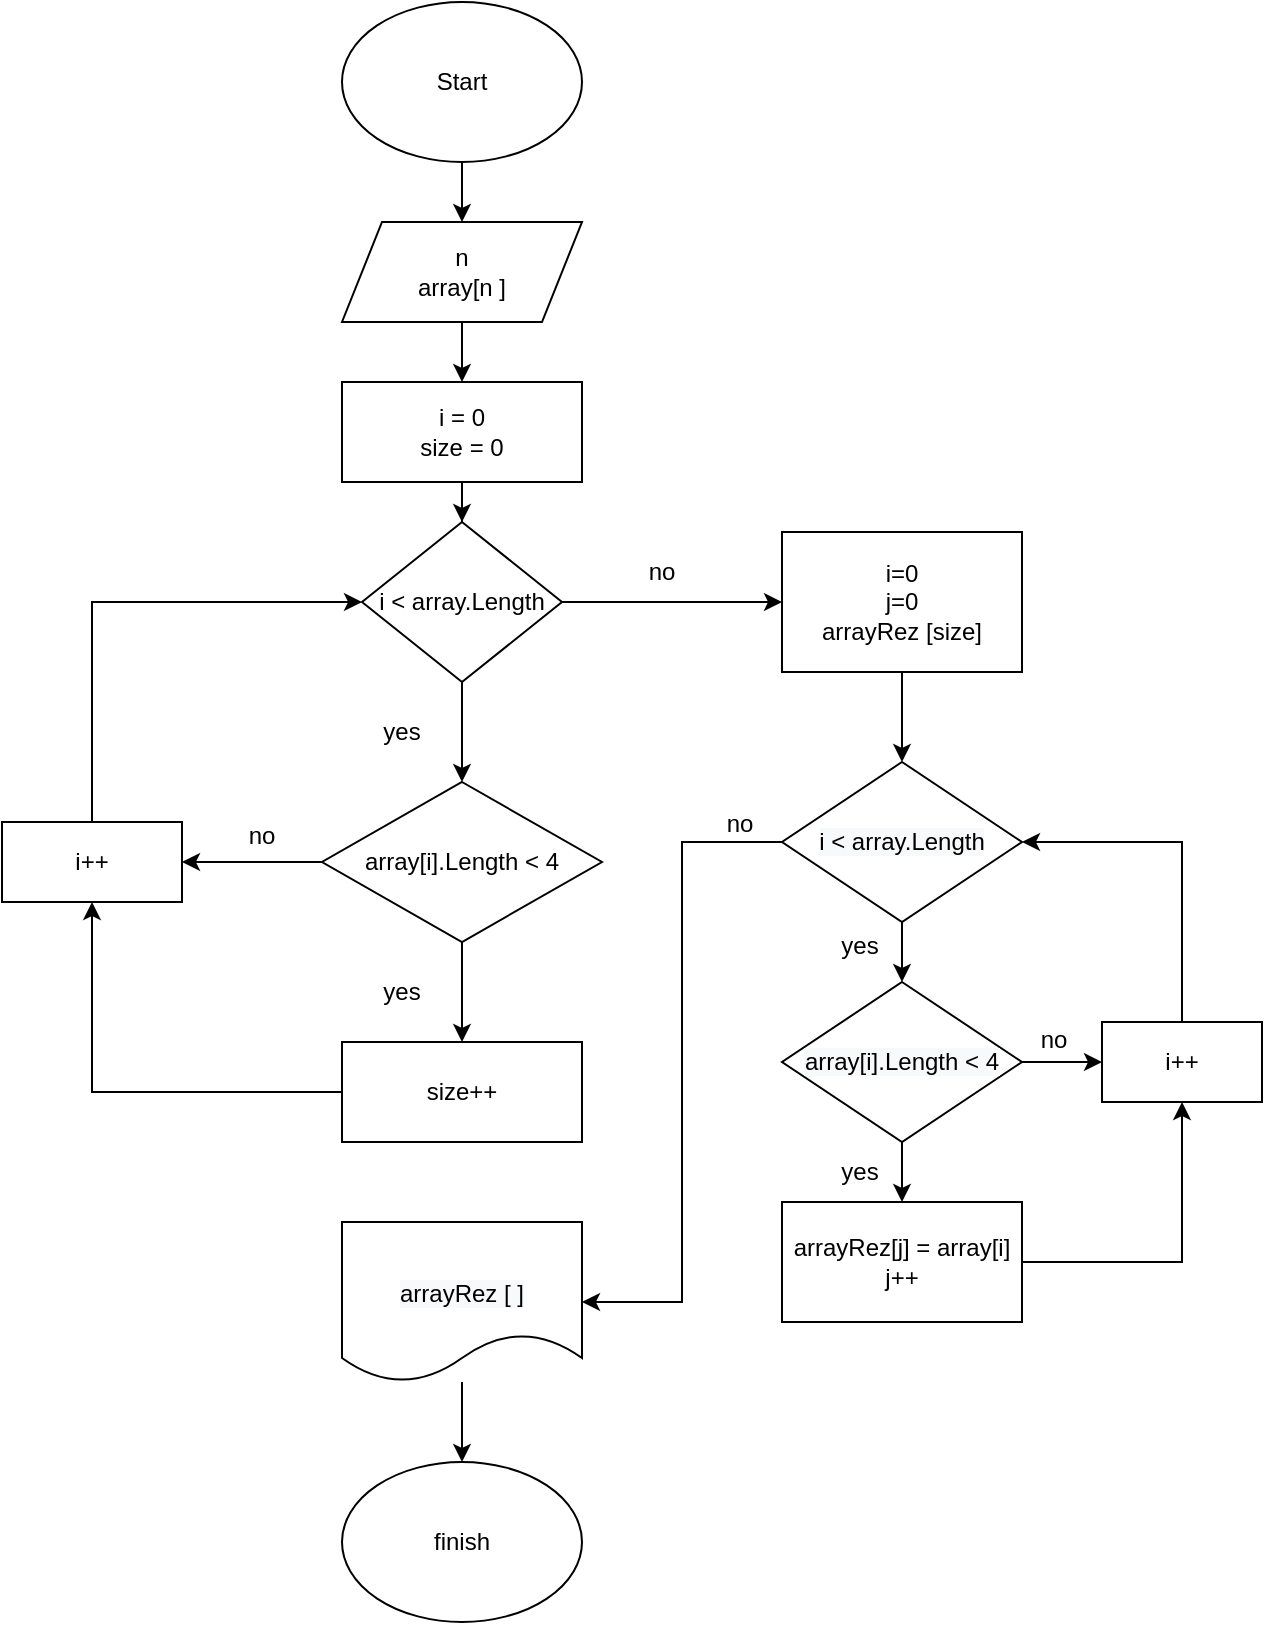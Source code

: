 <mxfile version="19.0.0" type="github"><diagram id="Aluk1R0mCHkNQMA9HjAj" name="Page-1"><mxGraphModel dx="1038" dy="567" grid="1" gridSize="10" guides="1" tooltips="1" connect="1" arrows="1" fold="1" page="1" pageScale="1" pageWidth="827" pageHeight="1169" math="0" shadow="0"><root><mxCell id="0"/><mxCell id="1" parent="0"/><mxCell id="5t4N2xeQEEJI2CGOqrtn-3" style="edgeStyle=orthogonalEdgeStyle;rounded=0;orthogonalLoop=1;jettySize=auto;html=1;entryX=0.5;entryY=0;entryDx=0;entryDy=0;" edge="1" parent="1" source="5t4N2xeQEEJI2CGOqrtn-1" target="5t4N2xeQEEJI2CGOqrtn-2"><mxGeometry relative="1" as="geometry"/></mxCell><mxCell id="5t4N2xeQEEJI2CGOqrtn-1" value="Start" style="ellipse;whiteSpace=wrap;html=1;" vertex="1" parent="1"><mxGeometry x="340" y="30" width="120" height="80" as="geometry"/></mxCell><mxCell id="5t4N2xeQEEJI2CGOqrtn-5" style="edgeStyle=orthogonalEdgeStyle;rounded=0;orthogonalLoop=1;jettySize=auto;html=1;entryX=0.5;entryY=0;entryDx=0;entryDy=0;" edge="1" parent="1" source="5t4N2xeQEEJI2CGOqrtn-2" target="5t4N2xeQEEJI2CGOqrtn-4"><mxGeometry relative="1" as="geometry"/></mxCell><mxCell id="5t4N2xeQEEJI2CGOqrtn-2" value="n&lt;br&gt;array[n ]" style="shape=parallelogram;perimeter=parallelogramPerimeter;whiteSpace=wrap;html=1;fixedSize=1;" vertex="1" parent="1"><mxGeometry x="340" y="140" width="120" height="50" as="geometry"/></mxCell><mxCell id="5t4N2xeQEEJI2CGOqrtn-7" style="edgeStyle=orthogonalEdgeStyle;rounded=0;orthogonalLoop=1;jettySize=auto;html=1;entryX=0.5;entryY=0;entryDx=0;entryDy=0;" edge="1" parent="1" source="5t4N2xeQEEJI2CGOqrtn-4" target="5t4N2xeQEEJI2CGOqrtn-6"><mxGeometry relative="1" as="geometry"/></mxCell><mxCell id="5t4N2xeQEEJI2CGOqrtn-4" value="i = 0&lt;br&gt;size = 0" style="rounded=0;whiteSpace=wrap;html=1;" vertex="1" parent="1"><mxGeometry x="340" y="220" width="120" height="50" as="geometry"/></mxCell><mxCell id="5t4N2xeQEEJI2CGOqrtn-10" style="edgeStyle=orthogonalEdgeStyle;rounded=0;orthogonalLoop=1;jettySize=auto;html=1;entryX=0.5;entryY=0;entryDx=0;entryDy=0;" edge="1" parent="1" source="5t4N2xeQEEJI2CGOqrtn-6" target="5t4N2xeQEEJI2CGOqrtn-8"><mxGeometry relative="1" as="geometry"/></mxCell><mxCell id="5t4N2xeQEEJI2CGOqrtn-30" style="edgeStyle=orthogonalEdgeStyle;rounded=0;orthogonalLoop=1;jettySize=auto;html=1;entryX=0;entryY=0.5;entryDx=0;entryDy=0;" edge="1" parent="1" source="5t4N2xeQEEJI2CGOqrtn-6" target="5t4N2xeQEEJI2CGOqrtn-29"><mxGeometry relative="1" as="geometry"/></mxCell><mxCell id="5t4N2xeQEEJI2CGOqrtn-6" value="i &amp;lt; array.Length" style="rhombus;whiteSpace=wrap;html=1;" vertex="1" parent="1"><mxGeometry x="350" y="290" width="100" height="80" as="geometry"/></mxCell><mxCell id="5t4N2xeQEEJI2CGOqrtn-19" style="edgeStyle=orthogonalEdgeStyle;rounded=0;orthogonalLoop=1;jettySize=auto;html=1;entryX=0.5;entryY=0;entryDx=0;entryDy=0;" edge="1" parent="1" source="5t4N2xeQEEJI2CGOqrtn-8" target="5t4N2xeQEEJI2CGOqrtn-12"><mxGeometry relative="1" as="geometry"/></mxCell><mxCell id="5t4N2xeQEEJI2CGOqrtn-24" style="edgeStyle=orthogonalEdgeStyle;rounded=0;orthogonalLoop=1;jettySize=auto;html=1;" edge="1" parent="1" source="5t4N2xeQEEJI2CGOqrtn-8"><mxGeometry relative="1" as="geometry"><mxPoint x="260" y="460" as="targetPoint"/></mxGeometry></mxCell><mxCell id="5t4N2xeQEEJI2CGOqrtn-8" value="array[i].Length &amp;lt; 4" style="rhombus;whiteSpace=wrap;html=1;" vertex="1" parent="1"><mxGeometry x="330" y="420" width="140" height="80" as="geometry"/></mxCell><mxCell id="5t4N2xeQEEJI2CGOqrtn-11" value="yes" style="text;html=1;strokeColor=none;fillColor=none;align=center;verticalAlign=middle;whiteSpace=wrap;rounded=0;" vertex="1" parent="1"><mxGeometry x="340" y="380" width="60" height="30" as="geometry"/></mxCell><mxCell id="5t4N2xeQEEJI2CGOqrtn-38" style="edgeStyle=orthogonalEdgeStyle;rounded=0;orthogonalLoop=1;jettySize=auto;html=1;entryX=0.5;entryY=1;entryDx=0;entryDy=0;" edge="1" parent="1" source="5t4N2xeQEEJI2CGOqrtn-12" target="5t4N2xeQEEJI2CGOqrtn-37"><mxGeometry relative="1" as="geometry"/></mxCell><mxCell id="5t4N2xeQEEJI2CGOqrtn-12" value="size++" style="rounded=0;whiteSpace=wrap;html=1;" vertex="1" parent="1"><mxGeometry x="340" y="550" width="120" height="50" as="geometry"/></mxCell><mxCell id="5t4N2xeQEEJI2CGOqrtn-17" value="yes" style="text;html=1;strokeColor=none;fillColor=none;align=center;verticalAlign=middle;whiteSpace=wrap;rounded=0;" vertex="1" parent="1"><mxGeometry x="340" y="510" width="60" height="30" as="geometry"/></mxCell><mxCell id="5t4N2xeQEEJI2CGOqrtn-25" value="no" style="text;html=1;strokeColor=none;fillColor=none;align=center;verticalAlign=middle;whiteSpace=wrap;rounded=0;" vertex="1" parent="1"><mxGeometry x="270" y="432" width="60" height="30" as="geometry"/></mxCell><mxCell id="5t4N2xeQEEJI2CGOqrtn-28" value="no" style="text;html=1;strokeColor=none;fillColor=none;align=center;verticalAlign=middle;whiteSpace=wrap;rounded=0;" vertex="1" parent="1"><mxGeometry x="470" y="300" width="60" height="30" as="geometry"/></mxCell><mxCell id="5t4N2xeQEEJI2CGOqrtn-33" style="edgeStyle=orthogonalEdgeStyle;rounded=0;orthogonalLoop=1;jettySize=auto;html=1;entryX=0.5;entryY=0;entryDx=0;entryDy=0;" edge="1" parent="1" source="5t4N2xeQEEJI2CGOqrtn-29" target="5t4N2xeQEEJI2CGOqrtn-31"><mxGeometry relative="1" as="geometry"/></mxCell><mxCell id="5t4N2xeQEEJI2CGOqrtn-29" value="i=0&lt;br&gt;j=0&lt;br&gt;arrayRez [size]" style="rounded=0;whiteSpace=wrap;html=1;" vertex="1" parent="1"><mxGeometry x="560" y="295" width="120" height="70" as="geometry"/></mxCell><mxCell id="5t4N2xeQEEJI2CGOqrtn-35" style="edgeStyle=orthogonalEdgeStyle;rounded=0;orthogonalLoop=1;jettySize=auto;html=1;entryX=0.5;entryY=0;entryDx=0;entryDy=0;" edge="1" parent="1" source="5t4N2xeQEEJI2CGOqrtn-31" target="5t4N2xeQEEJI2CGOqrtn-34"><mxGeometry relative="1" as="geometry"/></mxCell><mxCell id="5t4N2xeQEEJI2CGOqrtn-51" style="edgeStyle=orthogonalEdgeStyle;rounded=0;orthogonalLoop=1;jettySize=auto;html=1;exitX=0;exitY=0.5;exitDx=0;exitDy=0;entryX=1;entryY=0.5;entryDx=0;entryDy=0;" edge="1" parent="1" source="5t4N2xeQEEJI2CGOqrtn-31" target="5t4N2xeQEEJI2CGOqrtn-50"><mxGeometry relative="1" as="geometry"/></mxCell><mxCell id="5t4N2xeQEEJI2CGOqrtn-31" value="&lt;span style=&quot;color: rgb(0, 0, 0); font-family: Helvetica; font-size: 12px; font-style: normal; font-variant-ligatures: normal; font-variant-caps: normal; font-weight: 400; letter-spacing: normal; orphans: 2; text-align: center; text-indent: 0px; text-transform: none; widows: 2; word-spacing: 0px; -webkit-text-stroke-width: 0px; background-color: rgb(248, 249, 250); text-decoration-thickness: initial; text-decoration-style: initial; text-decoration-color: initial; float: none; display: inline !important;&quot;&gt;i &amp;lt; array.Length&lt;/span&gt;" style="rhombus;whiteSpace=wrap;html=1;" vertex="1" parent="1"><mxGeometry x="560" y="410" width="120" height="80" as="geometry"/></mxCell><mxCell id="5t4N2xeQEEJI2CGOqrtn-42" style="edgeStyle=orthogonalEdgeStyle;rounded=0;orthogonalLoop=1;jettySize=auto;html=1;entryX=0;entryY=0.5;entryDx=0;entryDy=0;" edge="1" parent="1" source="5t4N2xeQEEJI2CGOqrtn-34" target="5t4N2xeQEEJI2CGOqrtn-41"><mxGeometry relative="1" as="geometry"/></mxCell><mxCell id="5t4N2xeQEEJI2CGOqrtn-46" style="edgeStyle=orthogonalEdgeStyle;rounded=0;orthogonalLoop=1;jettySize=auto;html=1;exitX=0.5;exitY=1;exitDx=0;exitDy=0;entryX=0.5;entryY=0;entryDx=0;entryDy=0;" edge="1" parent="1" source="5t4N2xeQEEJI2CGOqrtn-34" target="5t4N2xeQEEJI2CGOqrtn-36"><mxGeometry relative="1" as="geometry"/></mxCell><mxCell id="5t4N2xeQEEJI2CGOqrtn-34" value="&lt;span style=&quot;color: rgb(0, 0, 0); font-family: Helvetica; font-size: 12px; font-style: normal; font-variant-ligatures: normal; font-variant-caps: normal; font-weight: 400; letter-spacing: normal; orphans: 2; text-align: center; text-indent: 0px; text-transform: none; widows: 2; word-spacing: 0px; -webkit-text-stroke-width: 0px; background-color: rgb(248, 249, 250); text-decoration-thickness: initial; text-decoration-style: initial; text-decoration-color: initial; float: none; display: inline !important;&quot;&gt;array[i].Length &amp;lt; 4&lt;/span&gt;" style="rhombus;whiteSpace=wrap;html=1;" vertex="1" parent="1"><mxGeometry x="560" y="520" width="120" height="80" as="geometry"/></mxCell><mxCell id="5t4N2xeQEEJI2CGOqrtn-45" style="edgeStyle=orthogonalEdgeStyle;rounded=0;orthogonalLoop=1;jettySize=auto;html=1;entryX=0.5;entryY=1;entryDx=0;entryDy=0;" edge="1" parent="1" source="5t4N2xeQEEJI2CGOqrtn-36" target="5t4N2xeQEEJI2CGOqrtn-41"><mxGeometry relative="1" as="geometry"><mxPoint x="760" y="600" as="targetPoint"/></mxGeometry></mxCell><mxCell id="5t4N2xeQEEJI2CGOqrtn-36" value="arrayRez[j] = array[i]&lt;br&gt;j++" style="rounded=0;whiteSpace=wrap;html=1;" vertex="1" parent="1"><mxGeometry x="560" y="630" width="120" height="60" as="geometry"/></mxCell><mxCell id="5t4N2xeQEEJI2CGOqrtn-39" style="edgeStyle=orthogonalEdgeStyle;rounded=0;orthogonalLoop=1;jettySize=auto;html=1;entryX=0;entryY=0.5;entryDx=0;entryDy=0;" edge="1" parent="1" source="5t4N2xeQEEJI2CGOqrtn-37" target="5t4N2xeQEEJI2CGOqrtn-6"><mxGeometry relative="1" as="geometry"><Array as="points"><mxPoint x="215" y="330"/></Array></mxGeometry></mxCell><mxCell id="5t4N2xeQEEJI2CGOqrtn-37" value="i++" style="rounded=0;whiteSpace=wrap;html=1;" vertex="1" parent="1"><mxGeometry x="170" y="440" width="90" height="40" as="geometry"/></mxCell><mxCell id="5t4N2xeQEEJI2CGOqrtn-40" value="yes" style="text;html=1;strokeColor=none;fillColor=none;align=center;verticalAlign=middle;whiteSpace=wrap;rounded=0;" vertex="1" parent="1"><mxGeometry x="569" y="487" width="60" height="30" as="geometry"/></mxCell><mxCell id="5t4N2xeQEEJI2CGOqrtn-49" style="edgeStyle=orthogonalEdgeStyle;rounded=0;orthogonalLoop=1;jettySize=auto;html=1;entryX=1;entryY=0.5;entryDx=0;entryDy=0;" edge="1" parent="1" source="5t4N2xeQEEJI2CGOqrtn-41" target="5t4N2xeQEEJI2CGOqrtn-31"><mxGeometry relative="1" as="geometry"><Array as="points"><mxPoint x="760" y="450"/></Array></mxGeometry></mxCell><mxCell id="5t4N2xeQEEJI2CGOqrtn-41" value="i++" style="rounded=0;whiteSpace=wrap;html=1;" vertex="1" parent="1"><mxGeometry x="720" y="540" width="80" height="40" as="geometry"/></mxCell><mxCell id="5t4N2xeQEEJI2CGOqrtn-43" value="no" style="text;html=1;strokeColor=none;fillColor=none;align=center;verticalAlign=middle;whiteSpace=wrap;rounded=0;" vertex="1" parent="1"><mxGeometry x="666" y="540" width="60" height="18" as="geometry"/></mxCell><mxCell id="5t4N2xeQEEJI2CGOqrtn-48" value="yes" style="text;html=1;strokeColor=none;fillColor=none;align=center;verticalAlign=middle;whiteSpace=wrap;rounded=0;" vertex="1" parent="1"><mxGeometry x="569" y="600" width="60" height="30" as="geometry"/></mxCell><mxCell id="5t4N2xeQEEJI2CGOqrtn-54" style="edgeStyle=orthogonalEdgeStyle;rounded=0;orthogonalLoop=1;jettySize=auto;html=1;entryX=0.5;entryY=0;entryDx=0;entryDy=0;" edge="1" parent="1" source="5t4N2xeQEEJI2CGOqrtn-50" target="5t4N2xeQEEJI2CGOqrtn-53"><mxGeometry relative="1" as="geometry"/></mxCell><mxCell id="5t4N2xeQEEJI2CGOqrtn-50" value="&lt;br&gt;&lt;span style=&quot;color: rgb(0, 0, 0); font-family: Helvetica; font-size: 12px; font-style: normal; font-variant-ligatures: normal; font-variant-caps: normal; font-weight: 400; letter-spacing: normal; orphans: 2; text-align: center; text-indent: 0px; text-transform: none; widows: 2; word-spacing: 0px; -webkit-text-stroke-width: 0px; background-color: rgb(248, 249, 250); text-decoration-thickness: initial; text-decoration-style: initial; text-decoration-color: initial; float: none; display: inline !important;&quot;&gt;arrayRez [ ]&lt;/span&gt;&lt;br&gt;" style="shape=document;whiteSpace=wrap;html=1;boundedLbl=1;" vertex="1" parent="1"><mxGeometry x="340" y="640" width="120" height="80" as="geometry"/></mxCell><mxCell id="5t4N2xeQEEJI2CGOqrtn-52" value="no" style="text;html=1;strokeColor=none;fillColor=none;align=center;verticalAlign=middle;whiteSpace=wrap;rounded=0;" vertex="1" parent="1"><mxGeometry x="509" y="432" width="60" height="18" as="geometry"/></mxCell><mxCell id="5t4N2xeQEEJI2CGOqrtn-53" value="finish" style="ellipse;whiteSpace=wrap;html=1;" vertex="1" parent="1"><mxGeometry x="340" y="760" width="120" height="80" as="geometry"/></mxCell></root></mxGraphModel></diagram></mxfile>
